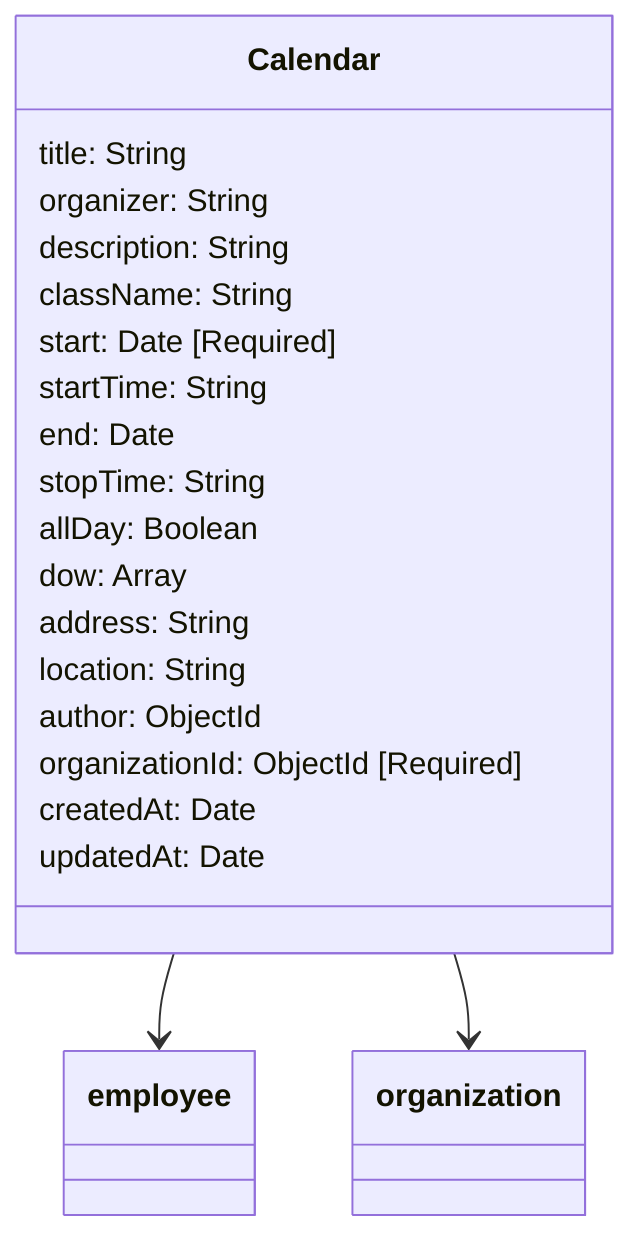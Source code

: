 classDiagram
  class Calendar {
    title: String
    organizer: String
    description: String
    className: String
    start: Date [Required]
    startTime: String
    end: Date
    stopTime: String
    allDay: Boolean
    dow: Array
    address: String
    location: String
    author: ObjectId
    organizationId: ObjectId [Required]
    createdAt: Date
    updatedAt: Date
  }

  Calendar --> employee
  Calendar --> organization